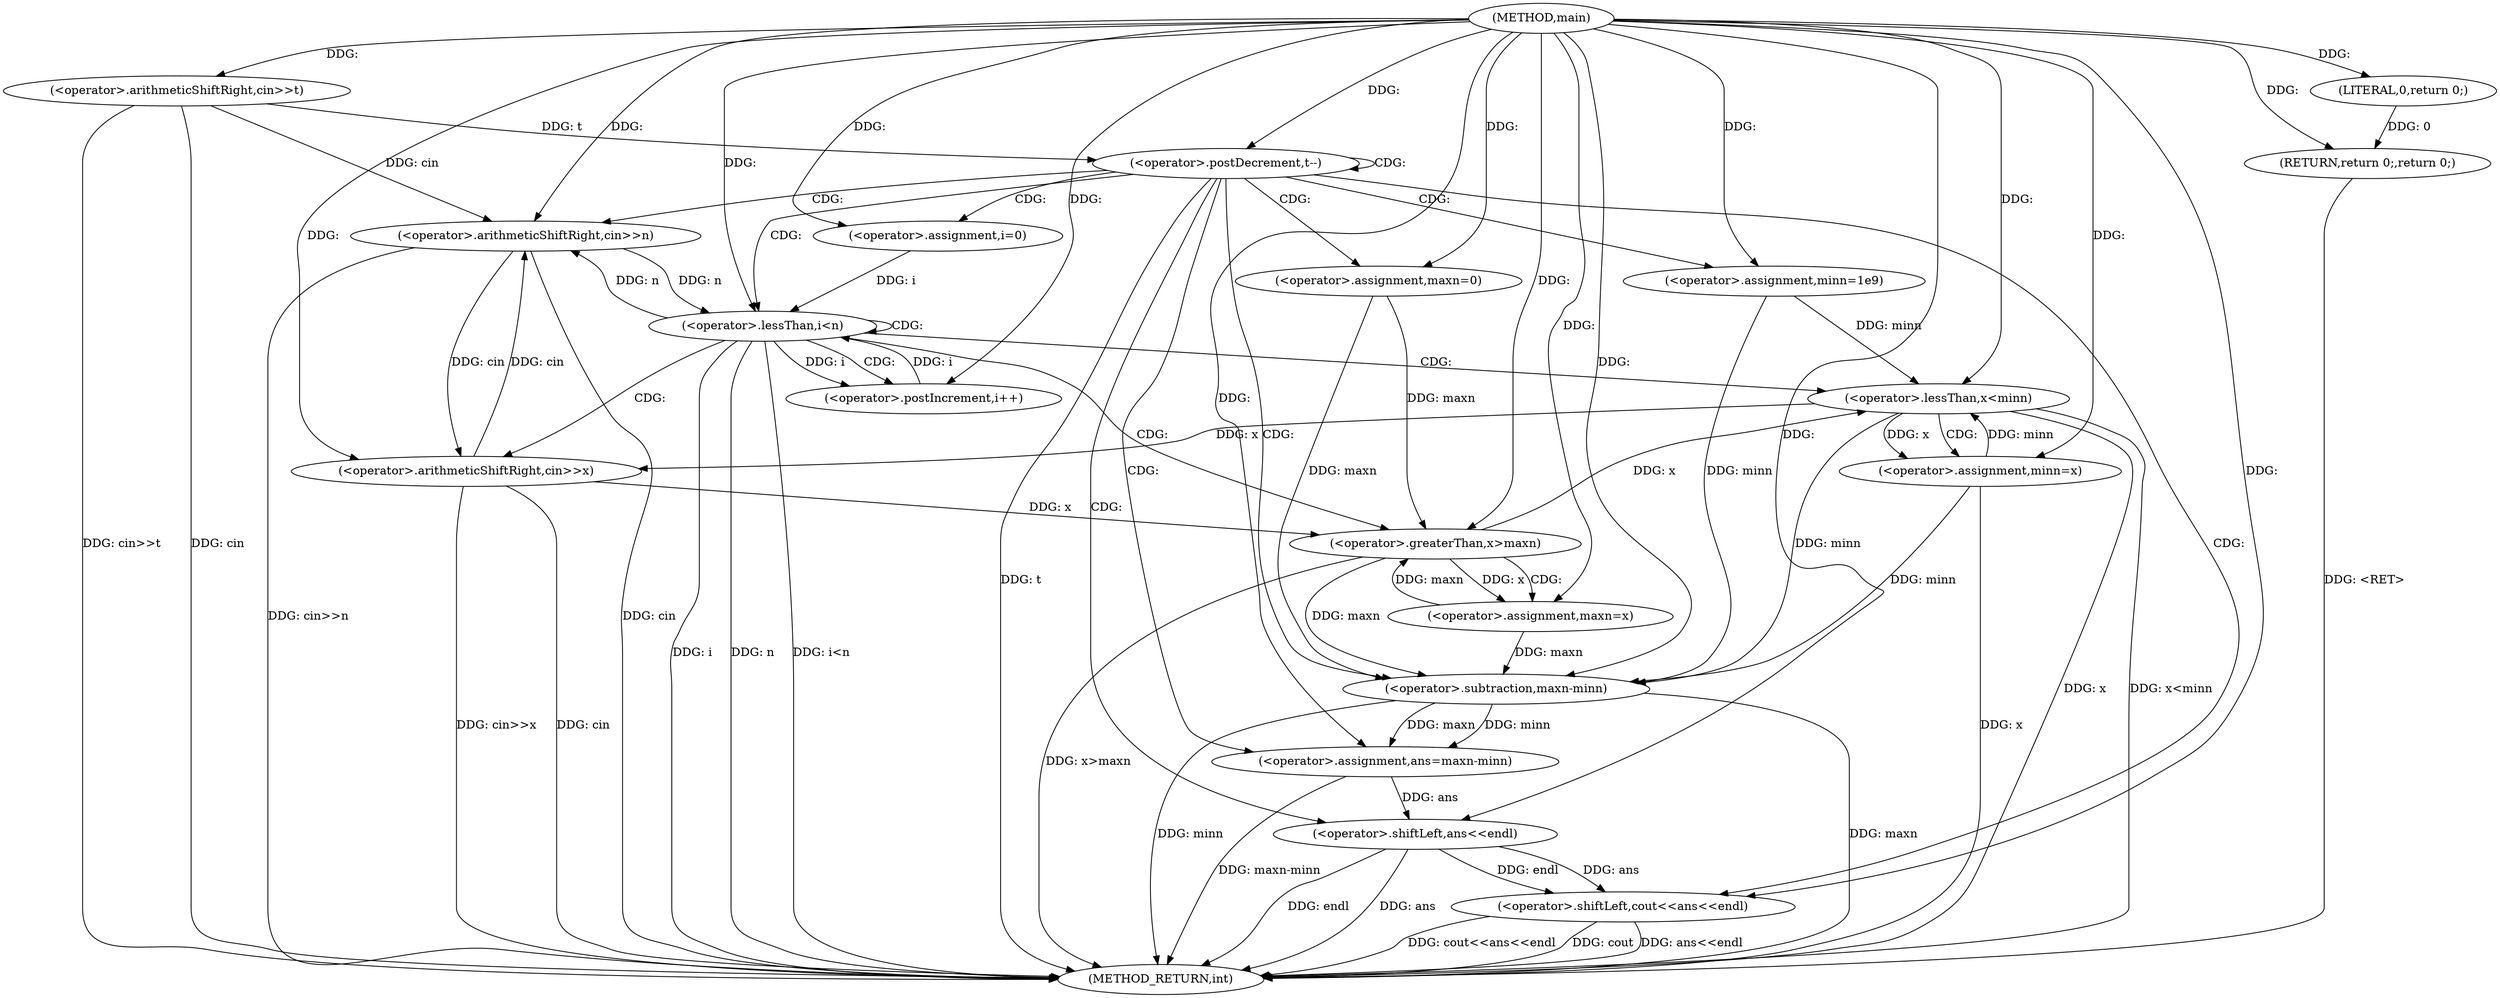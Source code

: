 digraph "main" {  
"1000102" [label = "(METHOD,main)" ]
"1000166" [label = "(METHOD_RETURN,int)" ]
"1000106" [label = "(<operator>.arithmeticShiftRight,cin>>t)" ]
"1000164" [label = "(RETURN,return 0;,return 0;)" ]
"1000110" [label = "(<operator>.postDecrement,t--)" ]
"1000165" [label = "(LITERAL,0,return 0;)" ]
"1000113" [label = "(<operator>.arithmeticShiftRight,cin>>n)" ]
"1000118" [label = "(<operator>.assignment,maxn=0)" ]
"1000122" [label = "(<operator>.assignment,minn=1e9)" ]
"1000154" [label = "(<operator>.assignment,ans=maxn-minn)" ]
"1000159" [label = "(<operator>.shiftLeft,cout<<ans<<endl)" ]
"1000127" [label = "(<operator>.assignment,i=0)" ]
"1000130" [label = "(<operator>.lessThan,i<n)" ]
"1000133" [label = "(<operator>.postIncrement,i++)" ]
"1000136" [label = "(<operator>.arithmeticShiftRight,cin>>x)" ]
"1000156" [label = "(<operator>.subtraction,maxn-minn)" ]
"1000161" [label = "(<operator>.shiftLeft,ans<<endl)" ]
"1000140" [label = "(<operator>.greaterThan,x>maxn)" ]
"1000143" [label = "(<operator>.assignment,maxn=x)" ]
"1000147" [label = "(<operator>.lessThan,x<minn)" ]
"1000150" [label = "(<operator>.assignment,minn=x)" ]
  "1000106" -> "1000166"  [ label = "DDG: cin"] 
  "1000106" -> "1000166"  [ label = "DDG: cin>>t"] 
  "1000110" -> "1000166"  [ label = "DDG: t"] 
  "1000113" -> "1000166"  [ label = "DDG: cin"] 
  "1000113" -> "1000166"  [ label = "DDG: cin>>n"] 
  "1000130" -> "1000166"  [ label = "DDG: i"] 
  "1000130" -> "1000166"  [ label = "DDG: n"] 
  "1000130" -> "1000166"  [ label = "DDG: i<n"] 
  "1000156" -> "1000166"  [ label = "DDG: maxn"] 
  "1000156" -> "1000166"  [ label = "DDG: minn"] 
  "1000154" -> "1000166"  [ label = "DDG: maxn-minn"] 
  "1000161" -> "1000166"  [ label = "DDG: ans"] 
  "1000159" -> "1000166"  [ label = "DDG: ans<<endl"] 
  "1000159" -> "1000166"  [ label = "DDG: cout<<ans<<endl"] 
  "1000136" -> "1000166"  [ label = "DDG: cin"] 
  "1000136" -> "1000166"  [ label = "DDG: cin>>x"] 
  "1000140" -> "1000166"  [ label = "DDG: x>maxn"] 
  "1000147" -> "1000166"  [ label = "DDG: x"] 
  "1000147" -> "1000166"  [ label = "DDG: x<minn"] 
  "1000150" -> "1000166"  [ label = "DDG: x"] 
  "1000164" -> "1000166"  [ label = "DDG: <RET>"] 
  "1000161" -> "1000166"  [ label = "DDG: endl"] 
  "1000159" -> "1000166"  [ label = "DDG: cout"] 
  "1000165" -> "1000164"  [ label = "DDG: 0"] 
  "1000102" -> "1000164"  [ label = "DDG: "] 
  "1000102" -> "1000106"  [ label = "DDG: "] 
  "1000102" -> "1000165"  [ label = "DDG: "] 
  "1000106" -> "1000110"  [ label = "DDG: t"] 
  "1000102" -> "1000110"  [ label = "DDG: "] 
  "1000102" -> "1000118"  [ label = "DDG: "] 
  "1000102" -> "1000122"  [ label = "DDG: "] 
  "1000156" -> "1000154"  [ label = "DDG: maxn"] 
  "1000156" -> "1000154"  [ label = "DDG: minn"] 
  "1000106" -> "1000113"  [ label = "DDG: cin"] 
  "1000136" -> "1000113"  [ label = "DDG: cin"] 
  "1000102" -> "1000113"  [ label = "DDG: "] 
  "1000130" -> "1000113"  [ label = "DDG: n"] 
  "1000102" -> "1000127"  [ label = "DDG: "] 
  "1000102" -> "1000154"  [ label = "DDG: "] 
  "1000102" -> "1000159"  [ label = "DDG: "] 
  "1000161" -> "1000159"  [ label = "DDG: endl"] 
  "1000161" -> "1000159"  [ label = "DDG: ans"] 
  "1000127" -> "1000130"  [ label = "DDG: i"] 
  "1000133" -> "1000130"  [ label = "DDG: i"] 
  "1000102" -> "1000130"  [ label = "DDG: "] 
  "1000113" -> "1000130"  [ label = "DDG: n"] 
  "1000130" -> "1000133"  [ label = "DDG: i"] 
  "1000102" -> "1000133"  [ label = "DDG: "] 
  "1000118" -> "1000156"  [ label = "DDG: maxn"] 
  "1000140" -> "1000156"  [ label = "DDG: maxn"] 
  "1000143" -> "1000156"  [ label = "DDG: maxn"] 
  "1000102" -> "1000156"  [ label = "DDG: "] 
  "1000122" -> "1000156"  [ label = "DDG: minn"] 
  "1000147" -> "1000156"  [ label = "DDG: minn"] 
  "1000150" -> "1000156"  [ label = "DDG: minn"] 
  "1000154" -> "1000161"  [ label = "DDG: ans"] 
  "1000102" -> "1000161"  [ label = "DDG: "] 
  "1000113" -> "1000136"  [ label = "DDG: cin"] 
  "1000102" -> "1000136"  [ label = "DDG: "] 
  "1000147" -> "1000136"  [ label = "DDG: x"] 
  "1000140" -> "1000143"  [ label = "DDG: x"] 
  "1000102" -> "1000143"  [ label = "DDG: "] 
  "1000147" -> "1000150"  [ label = "DDG: x"] 
  "1000102" -> "1000150"  [ label = "DDG: "] 
  "1000136" -> "1000140"  [ label = "DDG: x"] 
  "1000102" -> "1000140"  [ label = "DDG: "] 
  "1000118" -> "1000140"  [ label = "DDG: maxn"] 
  "1000143" -> "1000140"  [ label = "DDG: maxn"] 
  "1000140" -> "1000147"  [ label = "DDG: x"] 
  "1000102" -> "1000147"  [ label = "DDG: "] 
  "1000122" -> "1000147"  [ label = "DDG: minn"] 
  "1000150" -> "1000147"  [ label = "DDG: minn"] 
  "1000110" -> "1000110"  [ label = "CDG: "] 
  "1000110" -> "1000159"  [ label = "CDG: "] 
  "1000110" -> "1000113"  [ label = "CDG: "] 
  "1000110" -> "1000127"  [ label = "CDG: "] 
  "1000110" -> "1000156"  [ label = "CDG: "] 
  "1000110" -> "1000154"  [ label = "CDG: "] 
  "1000110" -> "1000161"  [ label = "CDG: "] 
  "1000110" -> "1000130"  [ label = "CDG: "] 
  "1000110" -> "1000118"  [ label = "CDG: "] 
  "1000110" -> "1000122"  [ label = "CDG: "] 
  "1000130" -> "1000147"  [ label = "CDG: "] 
  "1000130" -> "1000130"  [ label = "CDG: "] 
  "1000130" -> "1000133"  [ label = "CDG: "] 
  "1000130" -> "1000136"  [ label = "CDG: "] 
  "1000130" -> "1000140"  [ label = "CDG: "] 
  "1000140" -> "1000143"  [ label = "CDG: "] 
  "1000147" -> "1000150"  [ label = "CDG: "] 
}
